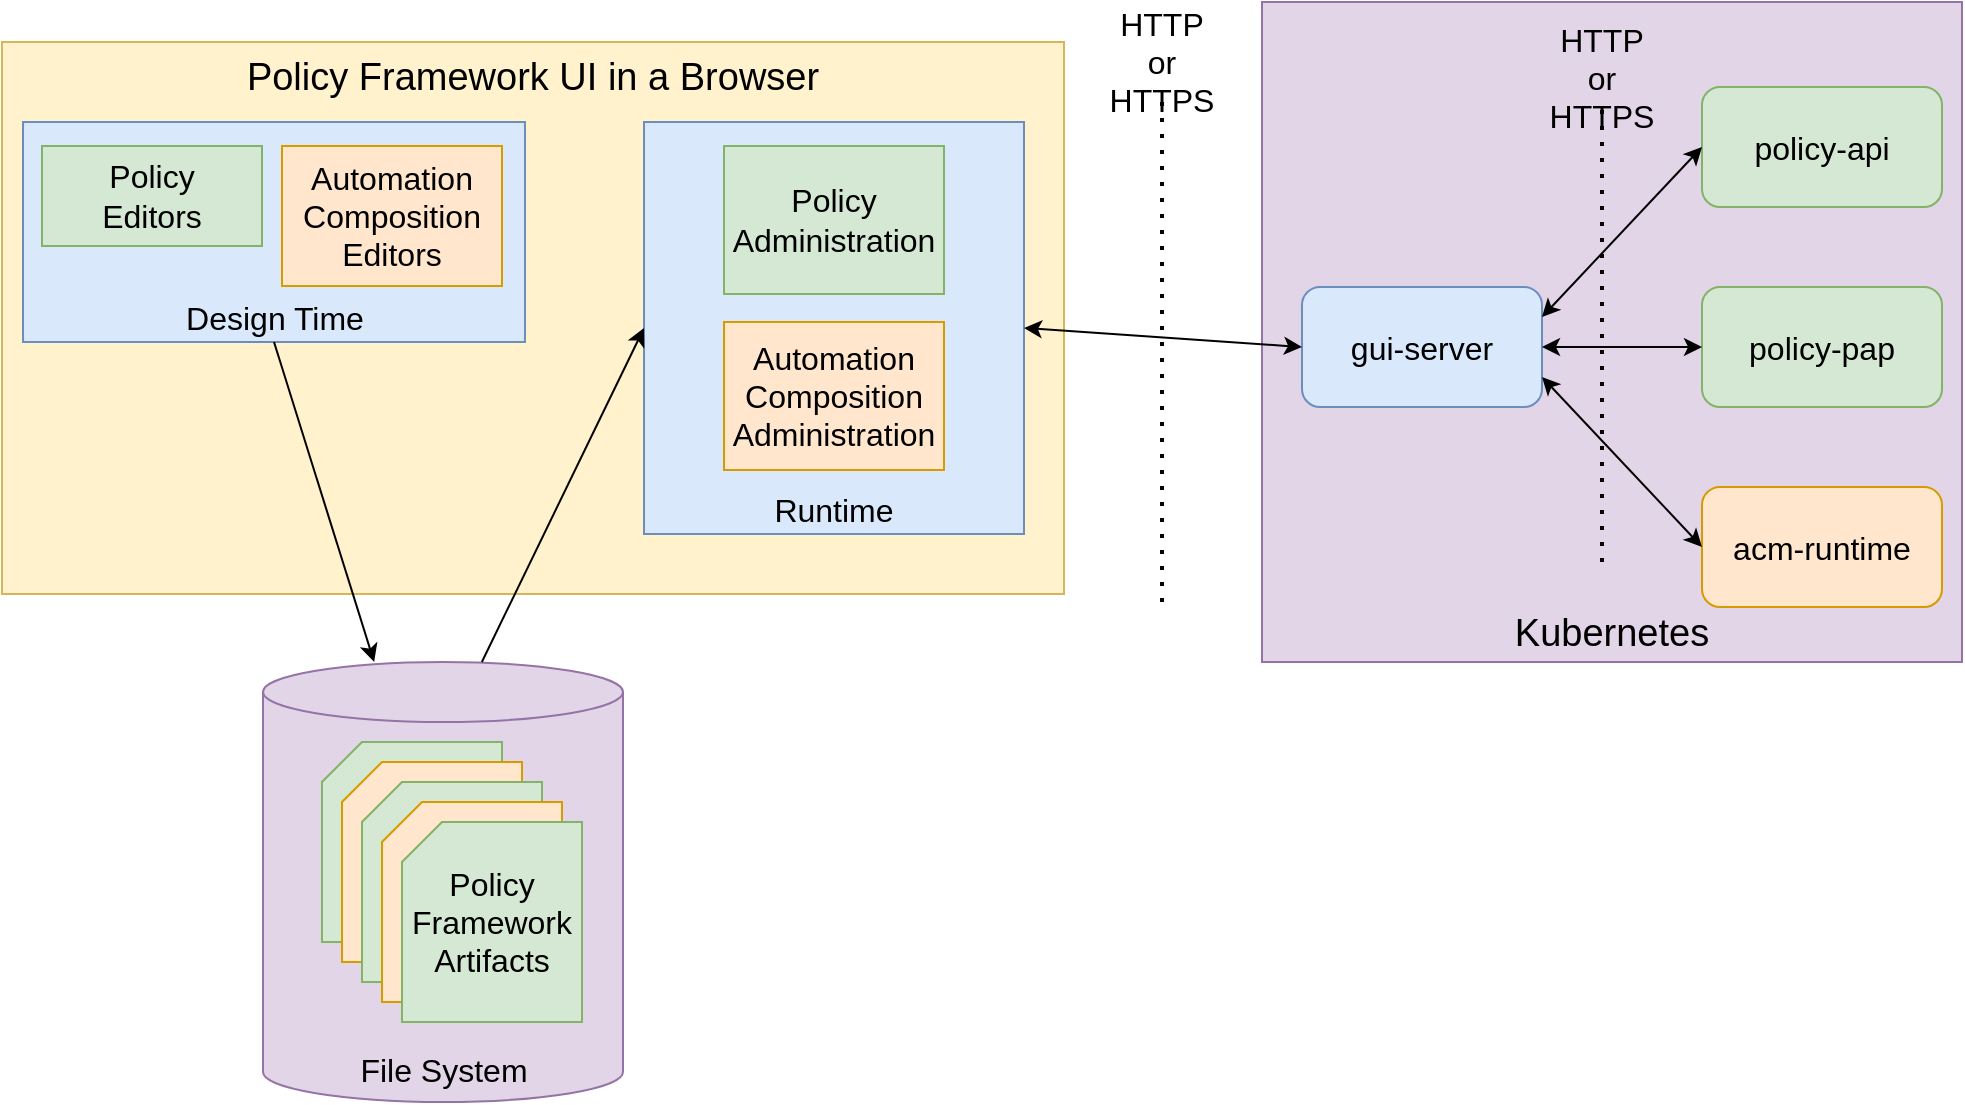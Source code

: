 <mxfile version="19.0.2" type="device"><diagram id="4LS_t8i9Lp9fYecXpLbe" name="Page-1"><mxGraphModel dx="1492" dy="1204" grid="1" gridSize="10" guides="1" tooltips="1" connect="1" arrows="1" fold="1" page="1" pageScale="1" pageWidth="2336" pageHeight="1654" math="0" shadow="0"><root><mxCell id="0"/><mxCell id="1" parent="0"/><mxCell id="NdtaZDUlp_eA8bZzAZiI-24" value="Policy Framework UI in a Browser" style="rounded=0;whiteSpace=wrap;html=1;fontSize=19;verticalAlign=top;fillColor=#fff2cc;strokeColor=#d6b656;" vertex="1" parent="1"><mxGeometry x="380" y="210" width="531" height="276" as="geometry"/></mxCell><mxCell id="NdtaZDUlp_eA8bZzAZiI-23" value="Kubernetes" style="rounded=0;whiteSpace=wrap;html=1;fontSize=19;verticalAlign=bottom;fillColor=#e1d5e7;strokeColor=#9673a6;" vertex="1" parent="1"><mxGeometry x="1010" y="190" width="350" height="330" as="geometry"/></mxCell><mxCell id="NdtaZDUlp_eA8bZzAZiI-1" value="Design Time" style="rounded=0;whiteSpace=wrap;html=1;verticalAlign=bottom;fontSize=16;fillColor=#dae8fc;strokeColor=#6c8ebf;" vertex="1" parent="1"><mxGeometry x="390.5" y="250" width="251" height="110" as="geometry"/></mxCell><mxCell id="NdtaZDUlp_eA8bZzAZiI-2" value="Runtime" style="rounded=0;whiteSpace=wrap;html=1;verticalAlign=bottom;fontSize=16;fillColor=#dae8fc;strokeColor=#6c8ebf;" vertex="1" parent="1"><mxGeometry x="701" y="250" width="190" height="206" as="geometry"/></mxCell><mxCell id="NdtaZDUlp_eA8bZzAZiI-3" value="Policy&lt;br&gt;Editors" style="rounded=0;whiteSpace=wrap;html=1;fontSize=16;fillColor=#d5e8d4;strokeColor=#82b366;" vertex="1" parent="1"><mxGeometry x="400" y="262" width="110" height="50" as="geometry"/></mxCell><mxCell id="NdtaZDUlp_eA8bZzAZiI-5" value="Automation&lt;br&gt;Composition&lt;br&gt;Editors" style="rounded=0;whiteSpace=wrap;html=1;fontSize=16;fillColor=#ffe6cc;strokeColor=#d79b00;" vertex="1" parent="1"><mxGeometry x="520" y="262" width="110" height="70" as="geometry"/></mxCell><mxCell id="NdtaZDUlp_eA8bZzAZiI-6" value="File System" style="shape=cylinder3;whiteSpace=wrap;html=1;boundedLbl=1;backgroundOutline=1;size=15;fontSize=16;verticalAlign=bottom;fillColor=#e1d5e7;strokeColor=#9673a6;" vertex="1" parent="1"><mxGeometry x="510.5" y="520" width="180" height="220" as="geometry"/></mxCell><mxCell id="NdtaZDUlp_eA8bZzAZiI-7" value="" style="shape=card;whiteSpace=wrap;html=1;fontSize=16;size=20;fillColor=#d5e8d4;strokeColor=#82b366;" vertex="1" parent="1"><mxGeometry x="540" y="560" width="90" height="100" as="geometry"/></mxCell><mxCell id="NdtaZDUlp_eA8bZzAZiI-8" value="" style="shape=card;whiteSpace=wrap;html=1;fontSize=16;size=20;fillColor=#ffe6cc;strokeColor=#d79b00;" vertex="1" parent="1"><mxGeometry x="550" y="570" width="90" height="100" as="geometry"/></mxCell><mxCell id="NdtaZDUlp_eA8bZzAZiI-9" value="" style="shape=card;whiteSpace=wrap;html=1;fontSize=16;size=20;fillColor=#d5e8d4;strokeColor=#82b366;" vertex="1" parent="1"><mxGeometry x="560" y="580" width="90" height="100" as="geometry"/></mxCell><mxCell id="NdtaZDUlp_eA8bZzAZiI-10" value="" style="shape=card;whiteSpace=wrap;html=1;fontSize=16;size=20;fillColor=#ffe6cc;strokeColor=#d79b00;" vertex="1" parent="1"><mxGeometry x="570" y="590" width="90" height="100" as="geometry"/></mxCell><mxCell id="NdtaZDUlp_eA8bZzAZiI-11" value="Policy&lt;br&gt;Framework&lt;br&gt;Artifacts" style="shape=card;whiteSpace=wrap;html=1;fontSize=16;size=20;fillColor=#d5e8d4;strokeColor=#82b366;" vertex="1" parent="1"><mxGeometry x="580" y="600" width="90" height="100" as="geometry"/></mxCell><mxCell id="NdtaZDUlp_eA8bZzAZiI-12" value="" style="endArrow=classic;html=1;rounded=0;fontSize=16;exitX=0.5;exitY=1;exitDx=0;exitDy=0;" edge="1" parent="1" source="NdtaZDUlp_eA8bZzAZiI-1" target="NdtaZDUlp_eA8bZzAZiI-6"><mxGeometry width="50" height="50" relative="1" as="geometry"><mxPoint x="941" y="766" as="sourcePoint"/><mxPoint x="991" y="716" as="targetPoint"/></mxGeometry></mxCell><mxCell id="NdtaZDUlp_eA8bZzAZiI-13" value="" style="endArrow=classic;html=1;rounded=0;fontSize=16;exitX=0.608;exitY=0;exitDx=0;exitDy=0;entryX=0;entryY=0.5;entryDx=0;entryDy=0;exitPerimeter=0;" edge="1" parent="1" source="NdtaZDUlp_eA8bZzAZiI-6" target="NdtaZDUlp_eA8bZzAZiI-2"><mxGeometry width="50" height="50" relative="1" as="geometry"><mxPoint x="401" y="406" as="sourcePoint"/><mxPoint x="447.1" y="480.35" as="targetPoint"/></mxGeometry></mxCell><mxCell id="NdtaZDUlp_eA8bZzAZiI-14" value="policy-api" style="rounded=1;whiteSpace=wrap;html=1;fontSize=16;fillColor=#d5e8d4;strokeColor=#82b366;" vertex="1" parent="1"><mxGeometry x="1230" y="232.5" width="120" height="60" as="geometry"/></mxCell><mxCell id="NdtaZDUlp_eA8bZzAZiI-15" value="policy-pap" style="rounded=1;whiteSpace=wrap;html=1;fontSize=16;fillColor=#d5e8d4;strokeColor=#82b366;" vertex="1" parent="1"><mxGeometry x="1230" y="332.5" width="120" height="60" as="geometry"/></mxCell><mxCell id="NdtaZDUlp_eA8bZzAZiI-16" value="acm-runtime" style="rounded=1;whiteSpace=wrap;html=1;fontSize=16;fillColor=#ffe6cc;strokeColor=#d79b00;" vertex="1" parent="1"><mxGeometry x="1230" y="432.5" width="120" height="60" as="geometry"/></mxCell><mxCell id="NdtaZDUlp_eA8bZzAZiI-17" value="gui-server" style="rounded=1;whiteSpace=wrap;html=1;fontSize=16;fillColor=#dae8fc;strokeColor=#6c8ebf;" vertex="1" parent="1"><mxGeometry x="1030" y="332.5" width="120" height="60" as="geometry"/></mxCell><mxCell id="NdtaZDUlp_eA8bZzAZiI-18" value="" style="endArrow=classic;startArrow=classic;html=1;rounded=0;fontSize=16;entryX=0;entryY=0.5;entryDx=0;entryDy=0;exitX=1;exitY=0.25;exitDx=0;exitDy=0;" edge="1" parent="1" source="NdtaZDUlp_eA8bZzAZiI-17" target="NdtaZDUlp_eA8bZzAZiI-14"><mxGeometry width="50" height="50" relative="1" as="geometry"><mxPoint x="970" y="767.5" as="sourcePoint"/><mxPoint x="1020" y="717.5" as="targetPoint"/></mxGeometry></mxCell><mxCell id="NdtaZDUlp_eA8bZzAZiI-19" value="" style="endArrow=classic;startArrow=classic;html=1;rounded=0;fontSize=16;entryX=0;entryY=0.5;entryDx=0;entryDy=0;exitX=1;exitY=0.5;exitDx=0;exitDy=0;" edge="1" parent="1" source="NdtaZDUlp_eA8bZzAZiI-17" target="NdtaZDUlp_eA8bZzAZiI-15"><mxGeometry width="50" height="50" relative="1" as="geometry"><mxPoint x="1160" y="357.5" as="sourcePoint"/><mxPoint x="1240" y="272.5" as="targetPoint"/></mxGeometry></mxCell><mxCell id="NdtaZDUlp_eA8bZzAZiI-20" value="" style="endArrow=classic;startArrow=classic;html=1;rounded=0;fontSize=16;entryX=0;entryY=0.5;entryDx=0;entryDy=0;exitX=1;exitY=0.75;exitDx=0;exitDy=0;" edge="1" parent="1" source="NdtaZDUlp_eA8bZzAZiI-17" target="NdtaZDUlp_eA8bZzAZiI-16"><mxGeometry width="50" height="50" relative="1" as="geometry"><mxPoint x="1170" y="367.5" as="sourcePoint"/><mxPoint x="1250" y="282.5" as="targetPoint"/></mxGeometry></mxCell><mxCell id="NdtaZDUlp_eA8bZzAZiI-21" value="" style="endArrow=none;dashed=1;html=1;dashPattern=1 3;strokeWidth=2;rounded=0;fontSize=16;" edge="1" parent="1" target="NdtaZDUlp_eA8bZzAZiI-22"><mxGeometry width="50" height="50" relative="1" as="geometry"><mxPoint x="1180" y="470" as="sourcePoint"/><mxPoint x="1180" y="227.5" as="targetPoint"/></mxGeometry></mxCell><mxCell id="NdtaZDUlp_eA8bZzAZiI-22" value="HTTP&lt;br&gt;or&lt;br&gt;HTTPS" style="text;html=1;strokeColor=none;fillColor=none;align=center;verticalAlign=middle;whiteSpace=wrap;rounded=0;fontSize=16;" vertex="1" parent="1"><mxGeometry x="1150" y="212.5" width="60" height="30" as="geometry"/></mxCell><mxCell id="NdtaZDUlp_eA8bZzAZiI-25" value="" style="endArrow=classic;startArrow=classic;html=1;rounded=0;fontSize=16;entryX=0;entryY=0.5;entryDx=0;entryDy=0;exitX=1;exitY=0.5;exitDx=0;exitDy=0;" edge="1" parent="1" source="NdtaZDUlp_eA8bZzAZiI-2" target="NdtaZDUlp_eA8bZzAZiI-17"><mxGeometry width="50" height="50" relative="1" as="geometry"><mxPoint x="1160" y="357.5" as="sourcePoint"/><mxPoint x="1240" y="272.5" as="targetPoint"/></mxGeometry></mxCell><mxCell id="NdtaZDUlp_eA8bZzAZiI-26" value="" style="endArrow=none;dashed=1;html=1;dashPattern=1 3;strokeWidth=2;rounded=0;fontSize=16;" edge="1" parent="1" target="NdtaZDUlp_eA8bZzAZiI-27"><mxGeometry width="50" height="50" relative="1" as="geometry"><mxPoint x="960" y="490" as="sourcePoint"/><mxPoint x="960" y="220" as="targetPoint"/></mxGeometry></mxCell><mxCell id="NdtaZDUlp_eA8bZzAZiI-27" value="HTTP&lt;br&gt;or&lt;br&gt;HTTPS" style="text;html=1;strokeColor=none;fillColor=none;align=center;verticalAlign=middle;whiteSpace=wrap;rounded=0;fontSize=16;" vertex="1" parent="1"><mxGeometry x="930" y="205" width="60" height="30" as="geometry"/></mxCell><mxCell id="NdtaZDUlp_eA8bZzAZiI-28" value="Policy&lt;br&gt;Administration" style="rounded=0;whiteSpace=wrap;html=1;fontSize=16;fillColor=#d5e8d4;strokeColor=#82b366;" vertex="1" parent="1"><mxGeometry x="741" y="262" width="110" height="74" as="geometry"/></mxCell><mxCell id="NdtaZDUlp_eA8bZzAZiI-29" value="Automation&lt;br&gt;Composition&lt;br&gt;Administration" style="rounded=0;whiteSpace=wrap;html=1;fontSize=16;fillColor=#ffe6cc;strokeColor=#d79b00;" vertex="1" parent="1"><mxGeometry x="741" y="350" width="110" height="74" as="geometry"/></mxCell></root></mxGraphModel></diagram></mxfile>